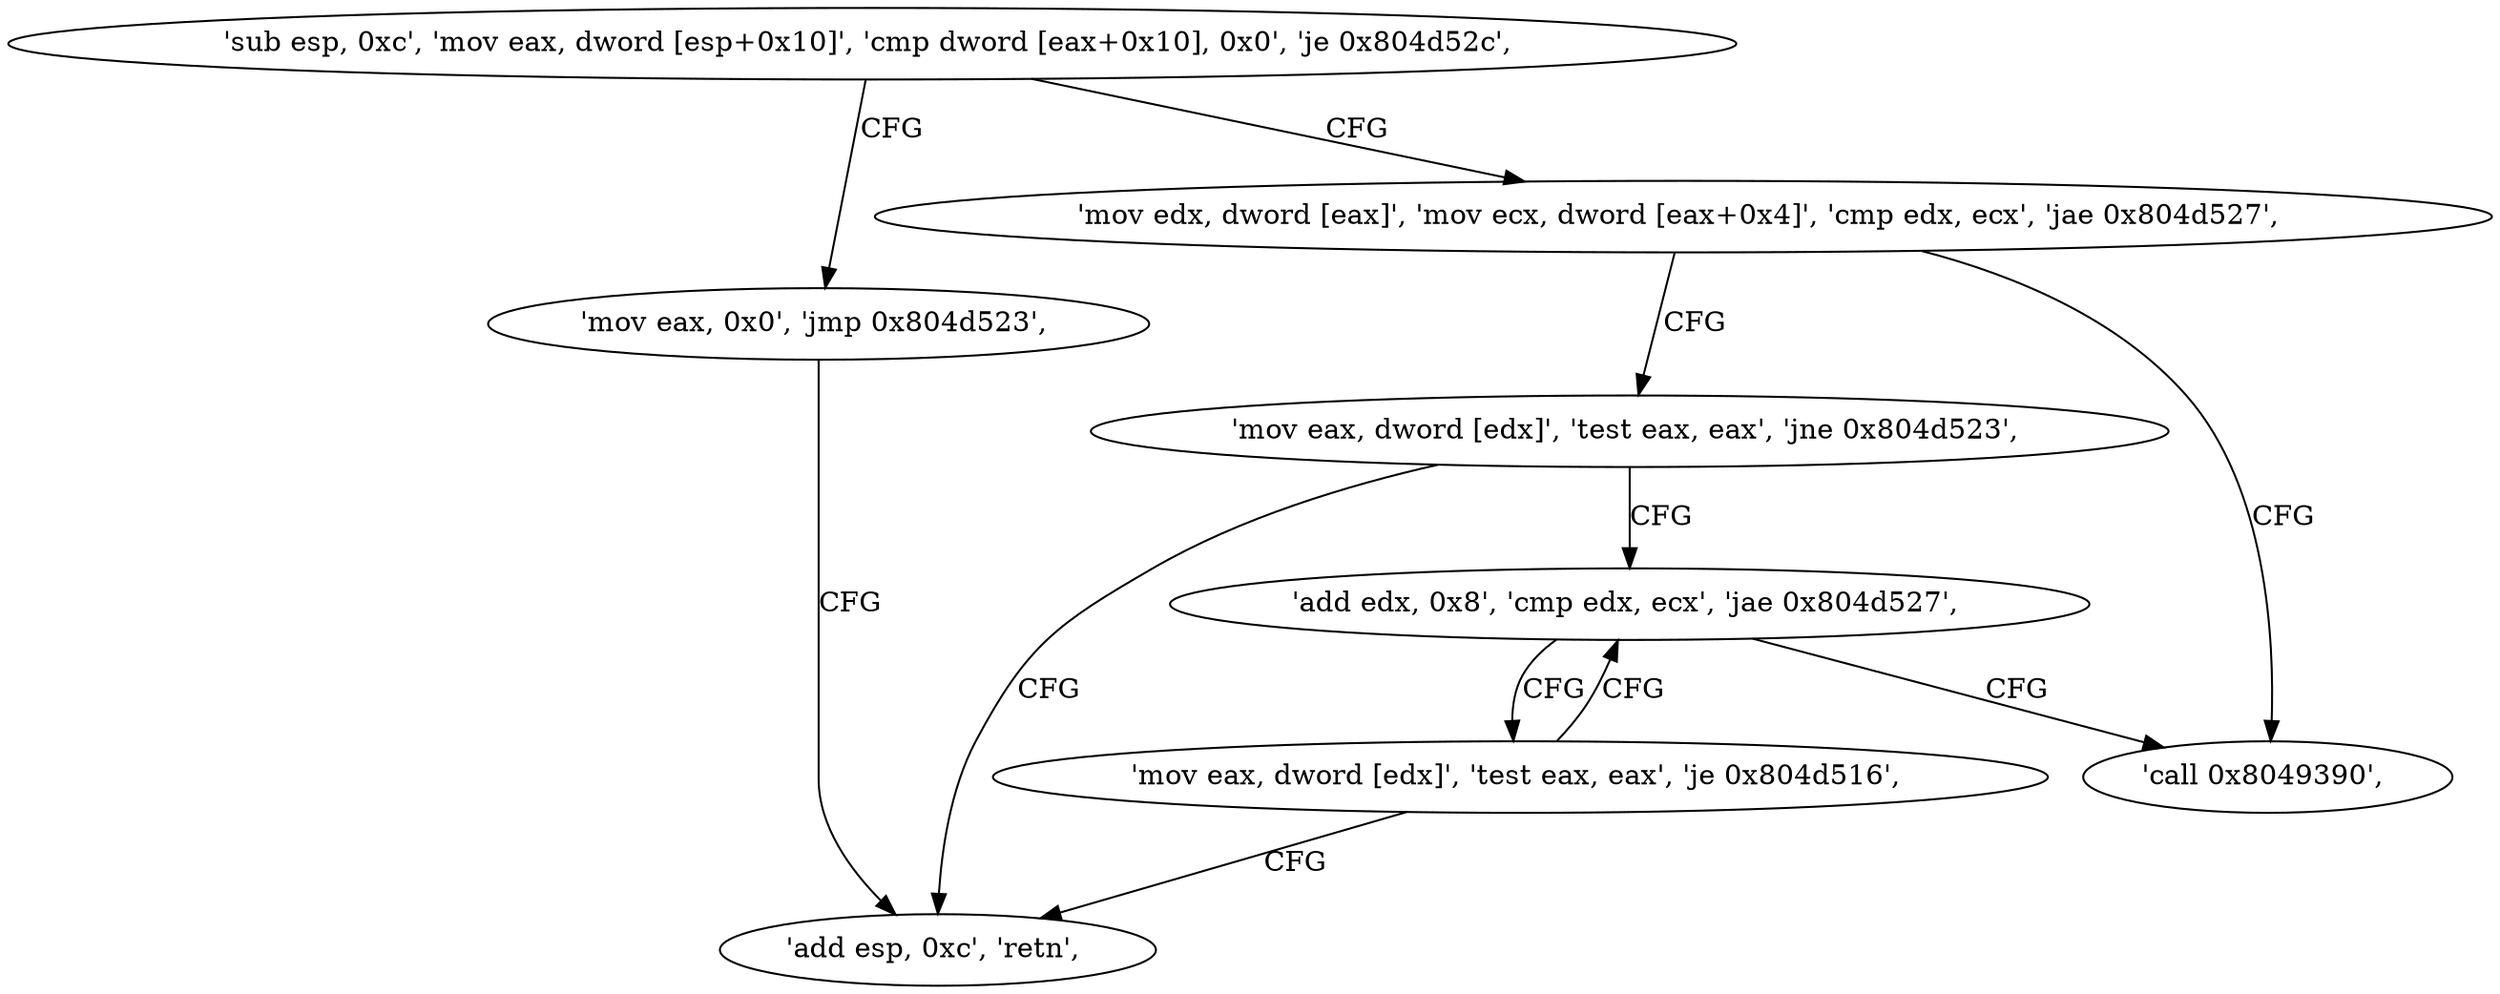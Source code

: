digraph "func" {
"134534394" [label = "'sub esp, 0xc', 'mov eax, dword [esp+0x10]', 'cmp dword [eax+0x10], 0x0', 'je 0x804d52c', " ]
"134534444" [label = "'mov eax, 0x0', 'jmp 0x804d523', " ]
"134534407" [label = "'mov edx, dword [eax]', 'mov ecx, dword [eax+0x4]', 'cmp edx, ecx', 'jae 0x804d527', " ]
"134534435" [label = "'add esp, 0xc', 'retn', " ]
"134534439" [label = "'call 0x8049390', " ]
"134534416" [label = "'mov eax, dword [edx]', 'test eax, eax', 'jne 0x804d523', " ]
"134534422" [label = "'add edx, 0x8', 'cmp edx, ecx', 'jae 0x804d527', " ]
"134534429" [label = "'mov eax, dword [edx]', 'test eax, eax', 'je 0x804d516', " ]
"134534394" -> "134534444" [ label = "CFG" ]
"134534394" -> "134534407" [ label = "CFG" ]
"134534444" -> "134534435" [ label = "CFG" ]
"134534407" -> "134534439" [ label = "CFG" ]
"134534407" -> "134534416" [ label = "CFG" ]
"134534416" -> "134534435" [ label = "CFG" ]
"134534416" -> "134534422" [ label = "CFG" ]
"134534422" -> "134534439" [ label = "CFG" ]
"134534422" -> "134534429" [ label = "CFG" ]
"134534429" -> "134534422" [ label = "CFG" ]
"134534429" -> "134534435" [ label = "CFG" ]
}
